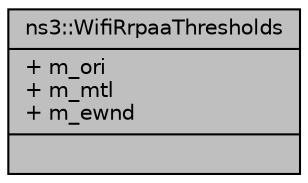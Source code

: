 digraph "ns3::WifiRrpaaThresholds"
{
  edge [fontname="Helvetica",fontsize="10",labelfontname="Helvetica",labelfontsize="10"];
  node [fontname="Helvetica",fontsize="10",shape=record];
  Node1 [label="{ns3::WifiRrpaaThresholds\n|+ m_ori\l+ m_mtl\l+ m_ewnd\l|}",height=0.2,width=0.4,color="black", fillcolor="grey75", style="filled", fontcolor="black"];
}

